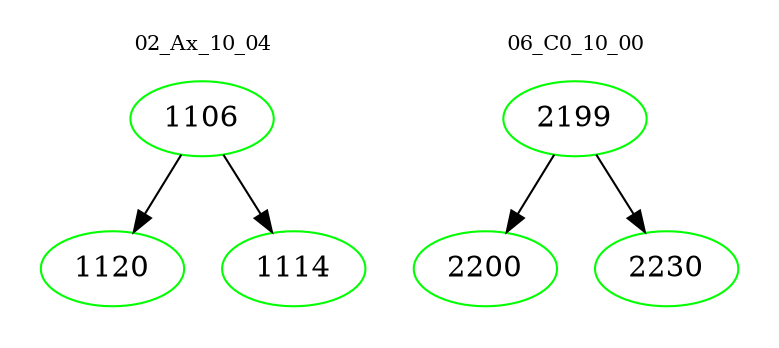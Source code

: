 digraph{
subgraph cluster_0 {
color = white
label = "02_Ax_10_04";
fontsize=10;
T0_1106 [label="1106", color="green"]
T0_1106 -> T0_1120 [color="black"]
T0_1120 [label="1120", color="green"]
T0_1106 -> T0_1114 [color="black"]
T0_1114 [label="1114", color="green"]
}
subgraph cluster_1 {
color = white
label = "06_C0_10_00";
fontsize=10;
T1_2199 [label="2199", color="green"]
T1_2199 -> T1_2200 [color="black"]
T1_2200 [label="2200", color="green"]
T1_2199 -> T1_2230 [color="black"]
T1_2230 [label="2230", color="green"]
}
}

